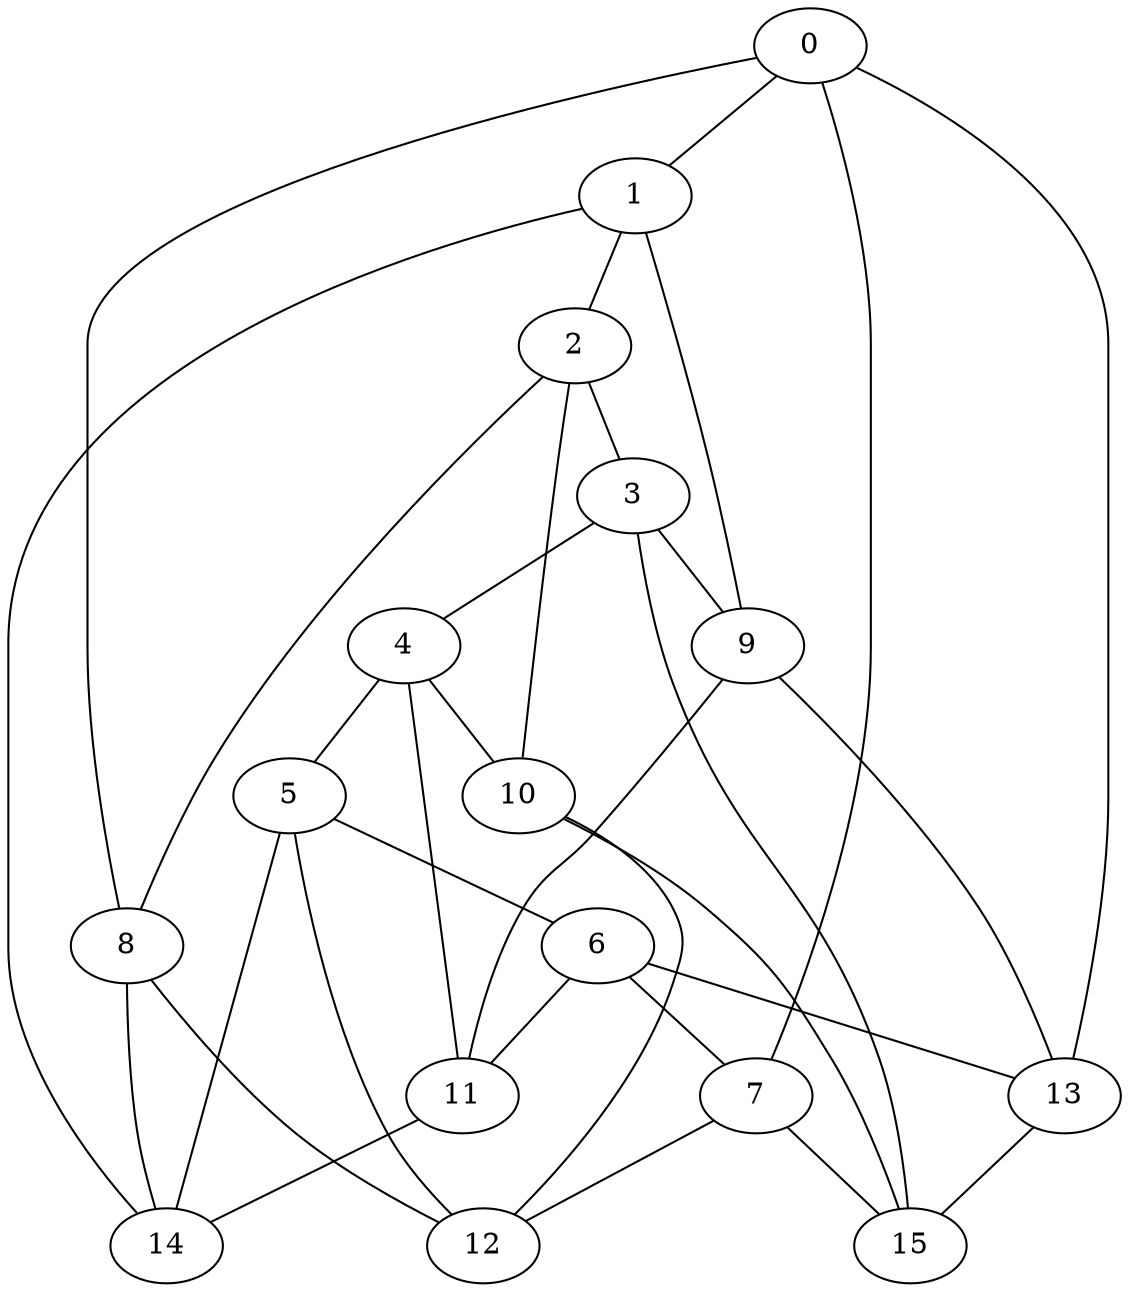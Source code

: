 graph g {0;1;2;3;4;5;6;7;8;9;10;11;12;13;14;15;0 -- 1;0 -- 7;0 -- 8;0 -- 13;1 -- 2;1 -- 9;1 -- 14;2 -- 3;2 -- 8;2 -- 10;3 -- 4;3 -- 9;3 -- 15;4 -- 5;4 -- 10;4 -- 11;5 -- 6;5 -- 12;5 -- 14;6 -- 7;6 -- 11;6 -- 13;7 -- 12;7 -- 15;8 -- 12;8 -- 14;9 -- 11;9 -- 13;10 -- 12;10 -- 15;11 -- 14;13 -- 15;}